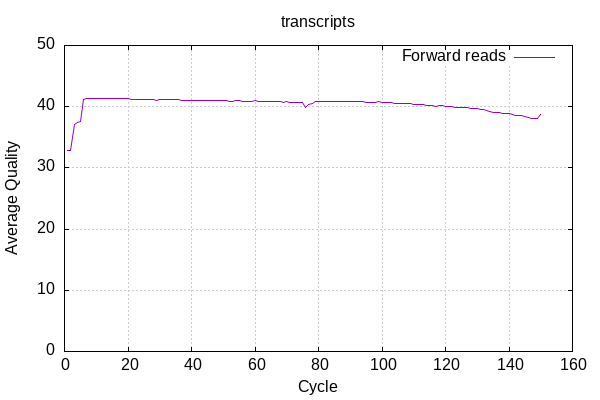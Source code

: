 
            set terminal png size 600,400 truecolor
            set output "out/quals.png"
            set grid xtics ytics y2tics back lc rgb "#cccccc"
            set ylabel "Average Quality"
            set xlabel "Cycle"
            set yrange [0:50]
            set title "transcripts" noenhanced
            plot '-' using 1:2 with lines title 'Forward reads' 
        1	32.77
2	32.77
3	37.04
4	37.49
5	37.64
6	41.24
7	41.26
8	41.30
9	41.32
10	41.34
11	41.35
12	41.35
13	41.30
14	41.29
15	41.32
16	41.32
17	41.32
18	41.31
19	41.29
20	41.27
21	41.24
22	41.23
23	41.25
24	41.25
25	41.23
26	41.20
27	41.19
28	41.18
29	41.07
30	41.10
31	41.13
32	41.13
33	41.10
34	41.13
35	41.10
36	41.11
37	41.05
38	41.08
39	41.04
40	41.00
41	41.04
42	41.03
43	41.04
44	40.97
45	41.04
46	41.03
47	41.04
48	40.99
49	41.00
50	41.01
51	40.99
52	40.87
53	40.90
54	40.97
55	40.96
56	40.89
57	40.93
58	40.93
59	40.93
60	40.94
61	40.93
62	40.89
63	40.86
64	40.85
65	40.84
66	40.85
67	40.82
68	40.78
69	40.73
70	40.77
71	40.71
72	40.69
73	40.71
74	40.76
75	40.72
76	39.80
77	40.39
78	40.57
79	40.79
80	40.86
81	40.90
82	40.88
83	40.81
84	40.82
85	40.82
86	40.83
87	40.82
88	40.83
89	40.85
90	40.87
91	40.85
92	40.85
93	40.85
94	40.84
95	40.76
96	40.69
97	40.74
98	40.76
99	40.77
100	40.73
101	40.71
102	40.67
103	40.64
104	40.58
105	40.60
106	40.60
107	40.54
108	40.48
109	40.47
110	40.40
111	40.40
112	40.37
113	40.35
114	40.26
115	40.18
116	40.20
117	40.08
118	40.20
119	40.14
120	40.11
121	40.04
122	40.04
123	39.95
124	39.91
125	39.94
126	39.83
127	39.85
128	39.72
129	39.74
130	39.75
131	39.61
132	39.49
133	39.44
134	39.15
135	39.10
136	39.02
137	39.02
138	38.88
139	38.85
140	38.85
141	38.70
142	38.61
143	38.56
144	38.54
145	38.43
146	38.17
147	38.15
148	38.13
149	38.10
150	38.69
end
